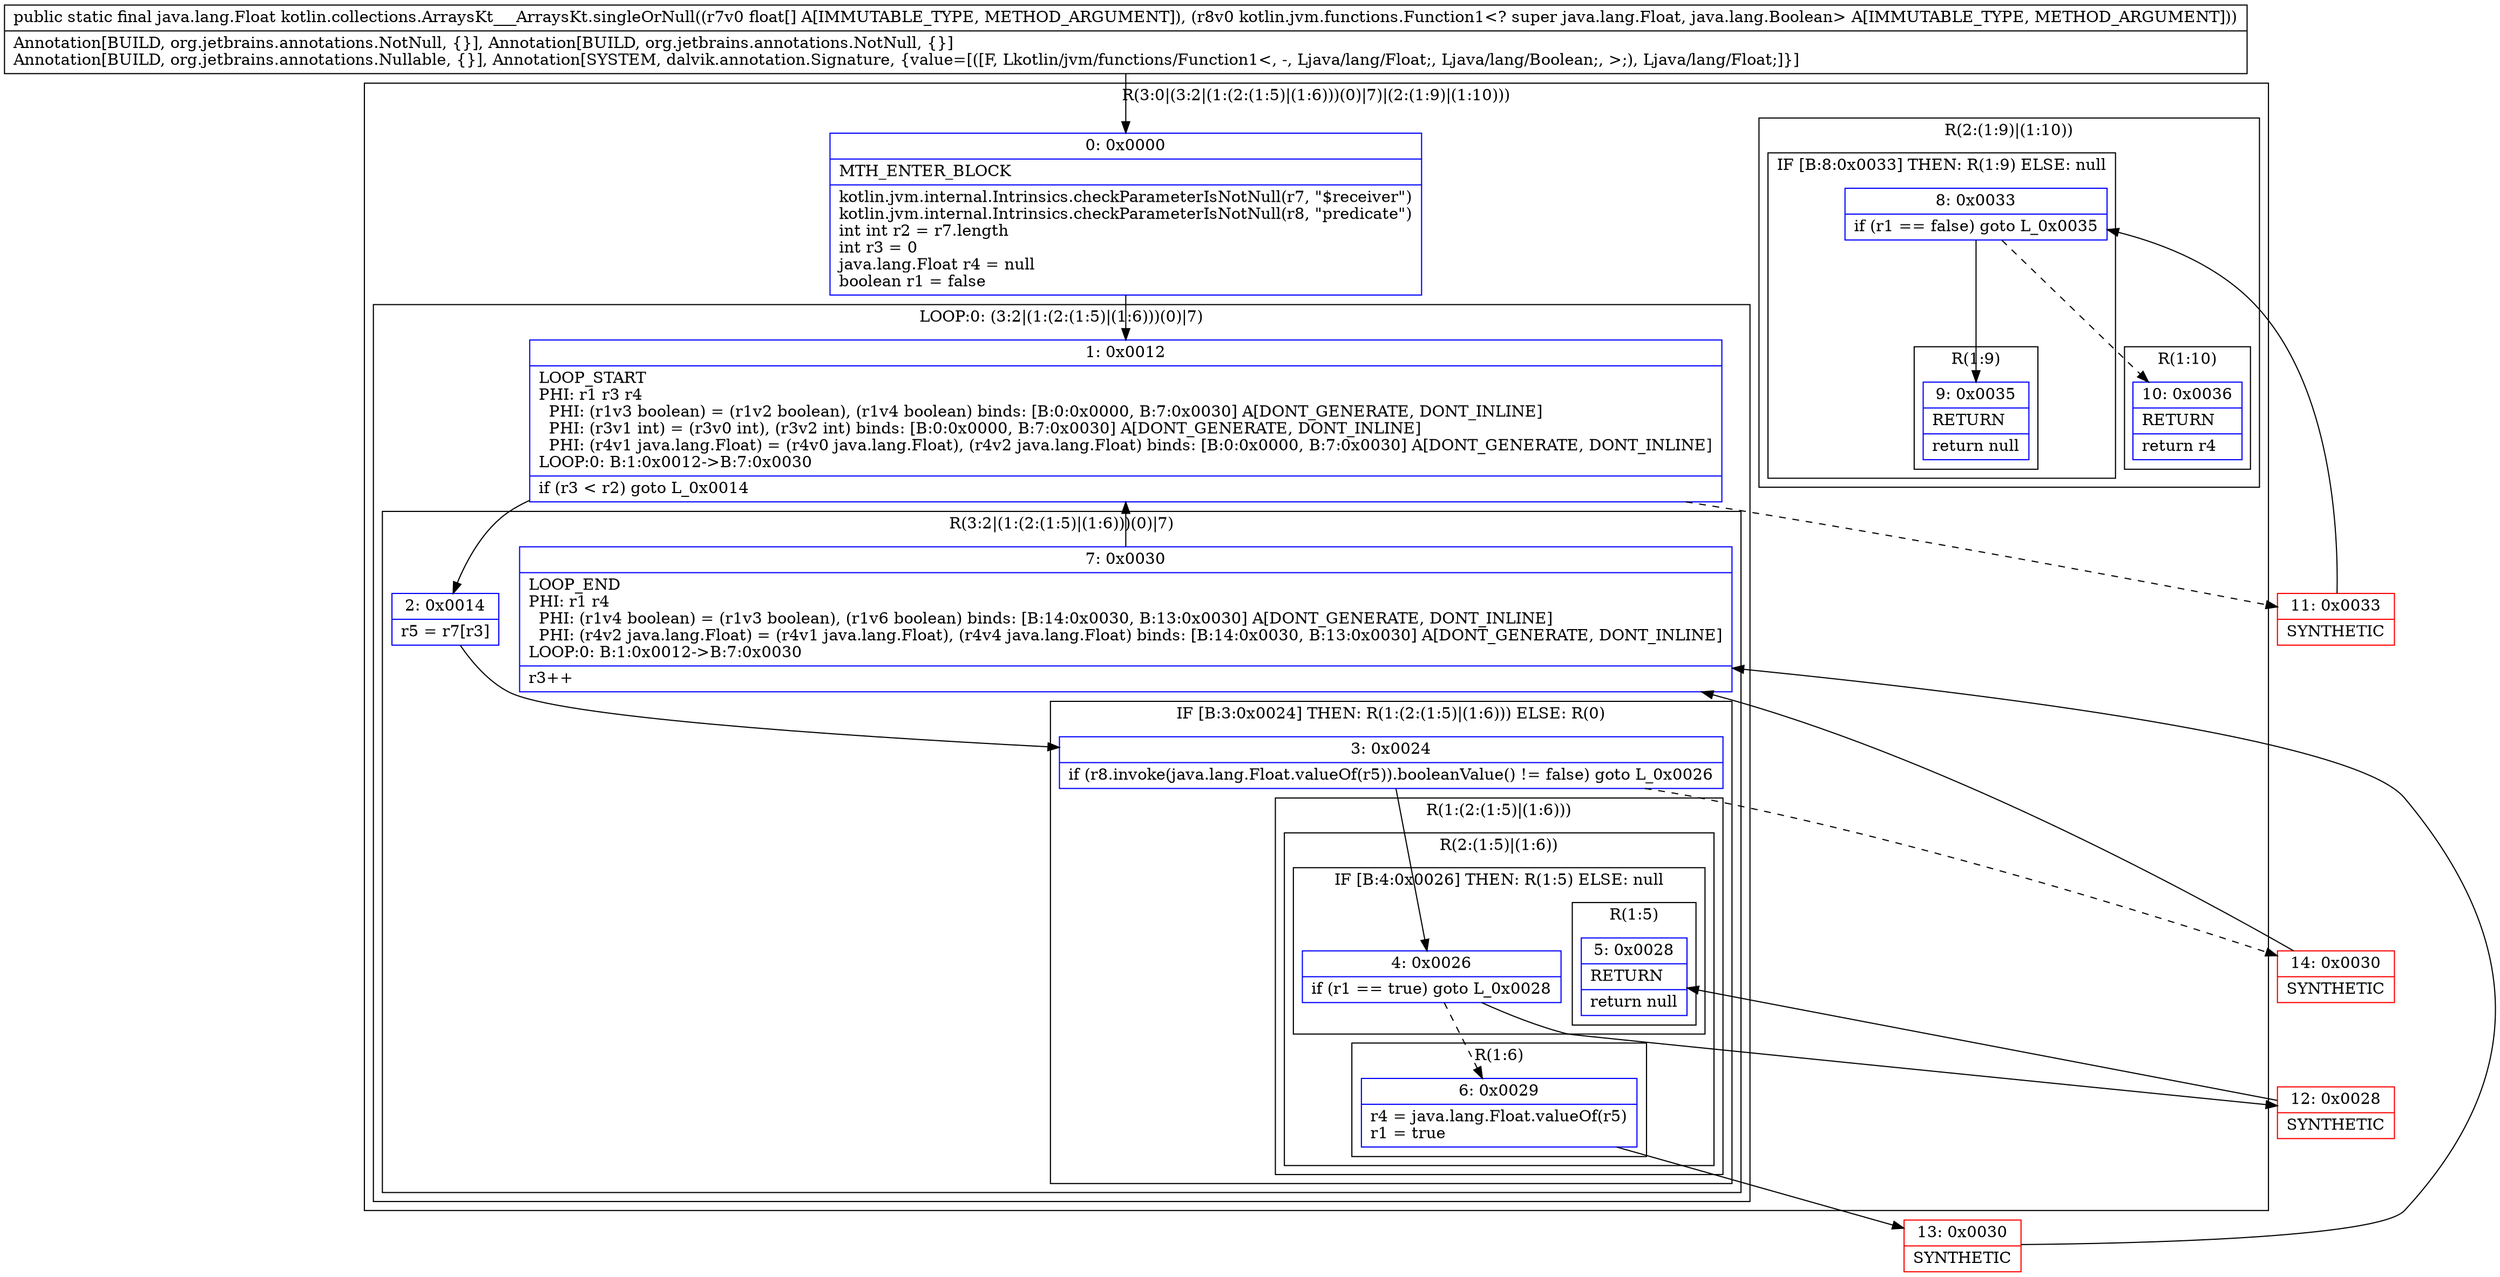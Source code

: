 digraph "CFG forkotlin.collections.ArraysKt___ArraysKt.singleOrNull([FLkotlin\/jvm\/functions\/Function1;)Ljava\/lang\/Float;" {
subgraph cluster_Region_1409505104 {
label = "R(3:0|(3:2|(1:(2:(1:5)|(1:6)))(0)|7)|(2:(1:9)|(1:10)))";
node [shape=record,color=blue];
Node_0 [shape=record,label="{0\:\ 0x0000|MTH_ENTER_BLOCK\l|kotlin.jvm.internal.Intrinsics.checkParameterIsNotNull(r7, \"$receiver\")\lkotlin.jvm.internal.Intrinsics.checkParameterIsNotNull(r8, \"predicate\")\lint int r2 = r7.length\lint r3 = 0\ljava.lang.Float r4 = null\lboolean r1 = false\l}"];
subgraph cluster_LoopRegion_287164656 {
label = "LOOP:0: (3:2|(1:(2:(1:5)|(1:6)))(0)|7)";
node [shape=record,color=blue];
Node_1 [shape=record,label="{1\:\ 0x0012|LOOP_START\lPHI: r1 r3 r4 \l  PHI: (r1v3 boolean) = (r1v2 boolean), (r1v4 boolean) binds: [B:0:0x0000, B:7:0x0030] A[DONT_GENERATE, DONT_INLINE]\l  PHI: (r3v1 int) = (r3v0 int), (r3v2 int) binds: [B:0:0x0000, B:7:0x0030] A[DONT_GENERATE, DONT_INLINE]\l  PHI: (r4v1 java.lang.Float) = (r4v0 java.lang.Float), (r4v2 java.lang.Float) binds: [B:0:0x0000, B:7:0x0030] A[DONT_GENERATE, DONT_INLINE]\lLOOP:0: B:1:0x0012\-\>B:7:0x0030\l|if (r3 \< r2) goto L_0x0014\l}"];
subgraph cluster_Region_1832752499 {
label = "R(3:2|(1:(2:(1:5)|(1:6)))(0)|7)";
node [shape=record,color=blue];
Node_2 [shape=record,label="{2\:\ 0x0014|r5 = r7[r3]\l}"];
subgraph cluster_IfRegion_438030278 {
label = "IF [B:3:0x0024] THEN: R(1:(2:(1:5)|(1:6))) ELSE: R(0)";
node [shape=record,color=blue];
Node_3 [shape=record,label="{3\:\ 0x0024|if (r8.invoke(java.lang.Float.valueOf(r5)).booleanValue() != false) goto L_0x0026\l}"];
subgraph cluster_Region_657832588 {
label = "R(1:(2:(1:5)|(1:6)))";
node [shape=record,color=blue];
subgraph cluster_Region_775916481 {
label = "R(2:(1:5)|(1:6))";
node [shape=record,color=blue];
subgraph cluster_IfRegion_688136942 {
label = "IF [B:4:0x0026] THEN: R(1:5) ELSE: null";
node [shape=record,color=blue];
Node_4 [shape=record,label="{4\:\ 0x0026|if (r1 == true) goto L_0x0028\l}"];
subgraph cluster_Region_1369083070 {
label = "R(1:5)";
node [shape=record,color=blue];
Node_5 [shape=record,label="{5\:\ 0x0028|RETURN\l|return null\l}"];
}
}
subgraph cluster_Region_331607089 {
label = "R(1:6)";
node [shape=record,color=blue];
Node_6 [shape=record,label="{6\:\ 0x0029|r4 = java.lang.Float.valueOf(r5)\lr1 = true\l}"];
}
}
}
subgraph cluster_Region_356195508 {
label = "R(0)";
node [shape=record,color=blue];
}
}
Node_7 [shape=record,label="{7\:\ 0x0030|LOOP_END\lPHI: r1 r4 \l  PHI: (r1v4 boolean) = (r1v3 boolean), (r1v6 boolean) binds: [B:14:0x0030, B:13:0x0030] A[DONT_GENERATE, DONT_INLINE]\l  PHI: (r4v2 java.lang.Float) = (r4v1 java.lang.Float), (r4v4 java.lang.Float) binds: [B:14:0x0030, B:13:0x0030] A[DONT_GENERATE, DONT_INLINE]\lLOOP:0: B:1:0x0012\-\>B:7:0x0030\l|r3++\l}"];
}
}
subgraph cluster_Region_525350213 {
label = "R(2:(1:9)|(1:10))";
node [shape=record,color=blue];
subgraph cluster_IfRegion_680770736 {
label = "IF [B:8:0x0033] THEN: R(1:9) ELSE: null";
node [shape=record,color=blue];
Node_8 [shape=record,label="{8\:\ 0x0033|if (r1 == false) goto L_0x0035\l}"];
subgraph cluster_Region_1298388205 {
label = "R(1:9)";
node [shape=record,color=blue];
Node_9 [shape=record,label="{9\:\ 0x0035|RETURN\l|return null\l}"];
}
}
subgraph cluster_Region_1735610503 {
label = "R(1:10)";
node [shape=record,color=blue];
Node_10 [shape=record,label="{10\:\ 0x0036|RETURN\l|return r4\l}"];
}
}
}
Node_11 [shape=record,color=red,label="{11\:\ 0x0033|SYNTHETIC\l}"];
Node_12 [shape=record,color=red,label="{12\:\ 0x0028|SYNTHETIC\l}"];
Node_13 [shape=record,color=red,label="{13\:\ 0x0030|SYNTHETIC\l}"];
Node_14 [shape=record,color=red,label="{14\:\ 0x0030|SYNTHETIC\l}"];
MethodNode[shape=record,label="{public static final java.lang.Float kotlin.collections.ArraysKt___ArraysKt.singleOrNull((r7v0 float[] A[IMMUTABLE_TYPE, METHOD_ARGUMENT]), (r8v0 kotlin.jvm.functions.Function1\<? super java.lang.Float, java.lang.Boolean\> A[IMMUTABLE_TYPE, METHOD_ARGUMENT]))  | Annotation[BUILD, org.jetbrains.annotations.NotNull, \{\}], Annotation[BUILD, org.jetbrains.annotations.NotNull, \{\}]\lAnnotation[BUILD, org.jetbrains.annotations.Nullable, \{\}], Annotation[SYSTEM, dalvik.annotation.Signature, \{value=[([F, Lkotlin\/jvm\/functions\/Function1\<, \-, Ljava\/lang\/Float;, Ljava\/lang\/Boolean;, \>;), Ljava\/lang\/Float;]\}]\l}"];
MethodNode -> Node_0;
Node_0 -> Node_1;
Node_1 -> Node_2;
Node_1 -> Node_11[style=dashed];
Node_2 -> Node_3;
Node_3 -> Node_4;
Node_3 -> Node_14[style=dashed];
Node_4 -> Node_6[style=dashed];
Node_4 -> Node_12;
Node_6 -> Node_13;
Node_7 -> Node_1;
Node_8 -> Node_9;
Node_8 -> Node_10[style=dashed];
Node_11 -> Node_8;
Node_12 -> Node_5;
Node_13 -> Node_7;
Node_14 -> Node_7;
}

